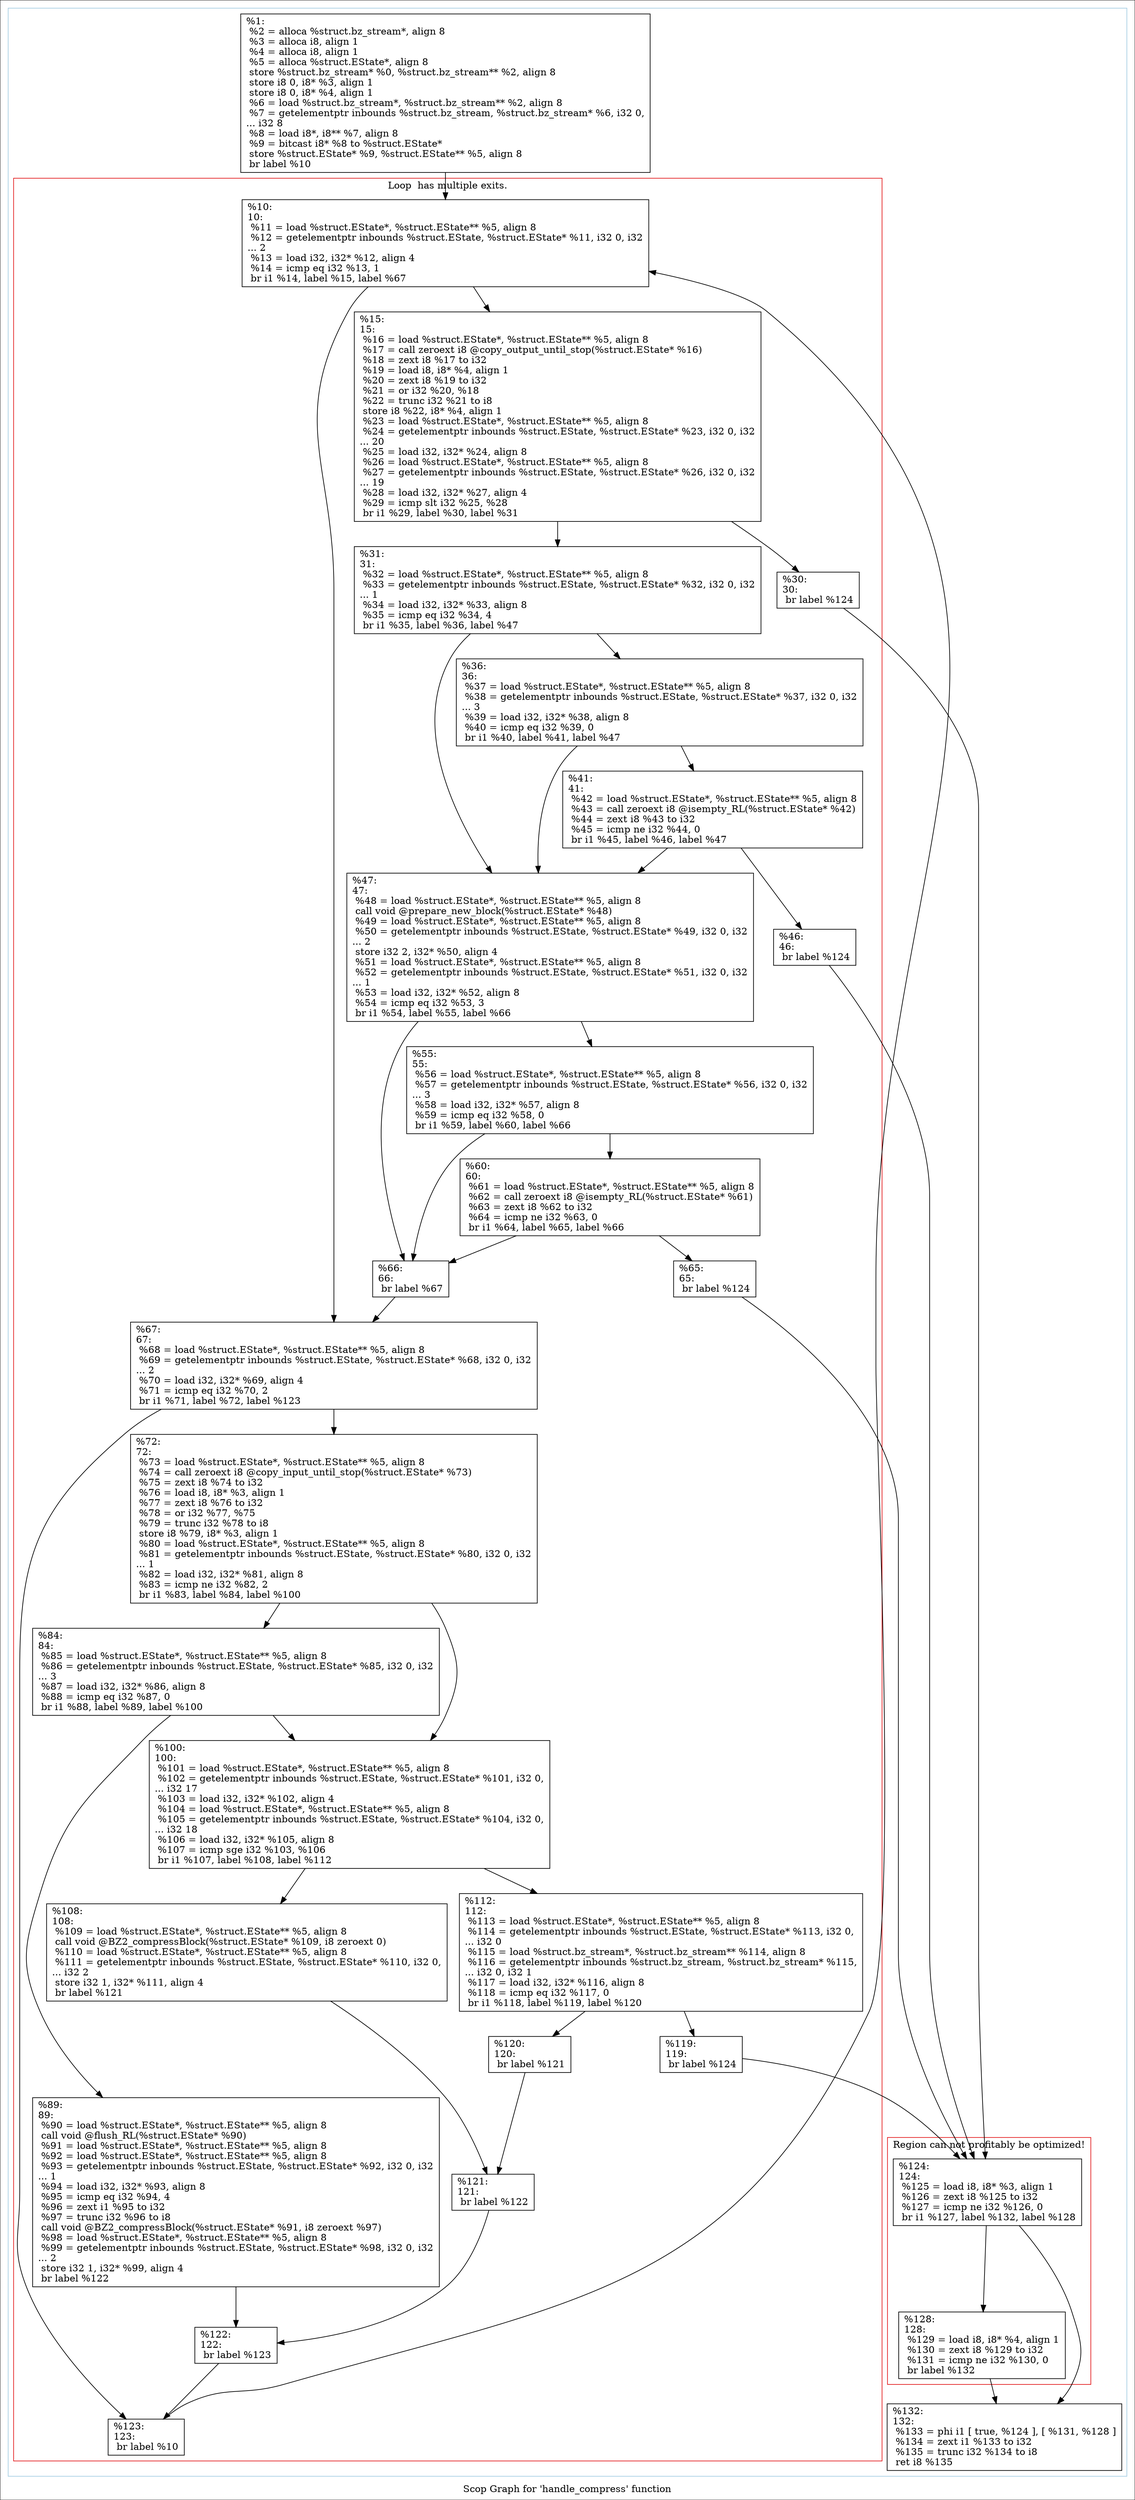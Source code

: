 digraph "Scop Graph for 'handle_compress' function" {
	label="Scop Graph for 'handle_compress' function";

	Node0x27c59d0 [shape=record,label="{%1:\l  %2 = alloca %struct.bz_stream*, align 8\l  %3 = alloca i8, align 1\l  %4 = alloca i8, align 1\l  %5 = alloca %struct.EState*, align 8\l  store %struct.bz_stream* %0, %struct.bz_stream** %2, align 8\l  store i8 0, i8* %3, align 1\l  store i8 0, i8* %4, align 1\l  %6 = load %struct.bz_stream*, %struct.bz_stream** %2, align 8\l  %7 = getelementptr inbounds %struct.bz_stream, %struct.bz_stream* %6, i32 0,\l... i32 8\l  %8 = load i8*, i8** %7, align 8\l  %9 = bitcast i8* %8 to %struct.EState*\l  store %struct.EState* %9, %struct.EState** %5, align 8\l  br label %10\l}"];
	Node0x27c59d0 -> Node0x28df970;
	Node0x28df970 [shape=record,label="{%10:\l10:                                               \l  %11 = load %struct.EState*, %struct.EState** %5, align 8\l  %12 = getelementptr inbounds %struct.EState, %struct.EState* %11, i32 0, i32\l... 2\l  %13 = load i32, i32* %12, align 4\l  %14 = icmp eq i32 %13, 1\l  br i1 %14, label %15, label %67\l}"];
	Node0x28df970 -> Node0x27f5b30;
	Node0x28df970 -> Node0x2807a40;
	Node0x27f5b30 [shape=record,label="{%15:\l15:                                               \l  %16 = load %struct.EState*, %struct.EState** %5, align 8\l  %17 = call zeroext i8 @copy_output_until_stop(%struct.EState* %16)\l  %18 = zext i8 %17 to i32\l  %19 = load i8, i8* %4, align 1\l  %20 = zext i8 %19 to i32\l  %21 = or i32 %20, %18\l  %22 = trunc i32 %21 to i8\l  store i8 %22, i8* %4, align 1\l  %23 = load %struct.EState*, %struct.EState** %5, align 8\l  %24 = getelementptr inbounds %struct.EState, %struct.EState* %23, i32 0, i32\l... 20\l  %25 = load i32, i32* %24, align 8\l  %26 = load %struct.EState*, %struct.EState** %5, align 8\l  %27 = getelementptr inbounds %struct.EState, %struct.EState* %26, i32 0, i32\l... 19\l  %28 = load i32, i32* %27, align 4\l  %29 = icmp slt i32 %25, %28\l  br i1 %29, label %30, label %31\l}"];
	Node0x27f5b30 -> Node0x25e34f0;
	Node0x27f5b30 -> Node0x27d4050;
	Node0x25e34f0 [shape=record,label="{%30:\l30:                                               \l  br label %124\l}"];
	Node0x25e34f0 -> Node0x284d6d0;
	Node0x284d6d0 [shape=record,label="{%124:\l124:                                              \l  %125 = load i8, i8* %3, align 1\l  %126 = zext i8 %125 to i32\l  %127 = icmp ne i32 %126, 0\l  br i1 %127, label %132, label %128\l}"];
	Node0x284d6d0 -> Node0x2846ec0;
	Node0x284d6d0 -> Node0x281ee20;
	Node0x2846ec0 [shape=record,label="{%132:\l132:                                              \l  %133 = phi i1 [ true, %124 ], [ %131, %128 ]\l  %134 = zext i1 %133 to i32\l  %135 = trunc i32 %134 to i8\l  ret i8 %135\l}"];
	Node0x281ee20 [shape=record,label="{%128:\l128:                                              \l  %129 = load i8, i8* %4, align 1\l  %130 = zext i8 %129 to i32\l  %131 = icmp ne i32 %130, 0\l  br label %132\l}"];
	Node0x281ee20 -> Node0x2846ec0;
	Node0x27d4050 [shape=record,label="{%31:\l31:                                               \l  %32 = load %struct.EState*, %struct.EState** %5, align 8\l  %33 = getelementptr inbounds %struct.EState, %struct.EState* %32, i32 0, i32\l... 1\l  %34 = load i32, i32* %33, align 8\l  %35 = icmp eq i32 %34, 4\l  br i1 %35, label %36, label %47\l}"];
	Node0x27d4050 -> Node0x2822700;
	Node0x27d4050 -> Node0x25eba30;
	Node0x2822700 [shape=record,label="{%36:\l36:                                               \l  %37 = load %struct.EState*, %struct.EState** %5, align 8\l  %38 = getelementptr inbounds %struct.EState, %struct.EState* %37, i32 0, i32\l... 3\l  %39 = load i32, i32* %38, align 8\l  %40 = icmp eq i32 %39, 0\l  br i1 %40, label %41, label %47\l}"];
	Node0x2822700 -> Node0x25afd90;
	Node0x2822700 -> Node0x25eba30;
	Node0x25afd90 [shape=record,label="{%41:\l41:                                               \l  %42 = load %struct.EState*, %struct.EState** %5, align 8\l  %43 = call zeroext i8 @isempty_RL(%struct.EState* %42)\l  %44 = zext i8 %43 to i32\l  %45 = icmp ne i32 %44, 0\l  br i1 %45, label %46, label %47\l}"];
	Node0x25afd90 -> Node0x28dcff0;
	Node0x25afd90 -> Node0x25eba30;
	Node0x28dcff0 [shape=record,label="{%46:\l46:                                               \l  br label %124\l}"];
	Node0x28dcff0 -> Node0x284d6d0;
	Node0x25eba30 [shape=record,label="{%47:\l47:                                               \l  %48 = load %struct.EState*, %struct.EState** %5, align 8\l  call void @prepare_new_block(%struct.EState* %48)\l  %49 = load %struct.EState*, %struct.EState** %5, align 8\l  %50 = getelementptr inbounds %struct.EState, %struct.EState* %49, i32 0, i32\l... 2\l  store i32 2, i32* %50, align 4\l  %51 = load %struct.EState*, %struct.EState** %5, align 8\l  %52 = getelementptr inbounds %struct.EState, %struct.EState* %51, i32 0, i32\l... 1\l  %53 = load i32, i32* %52, align 8\l  %54 = icmp eq i32 %53, 3\l  br i1 %54, label %55, label %66\l}"];
	Node0x25eba30 -> Node0x26e7ad0;
	Node0x25eba30 -> Node0x28289b0;
	Node0x26e7ad0 [shape=record,label="{%55:\l55:                                               \l  %56 = load %struct.EState*, %struct.EState** %5, align 8\l  %57 = getelementptr inbounds %struct.EState, %struct.EState* %56, i32 0, i32\l... 3\l  %58 = load i32, i32* %57, align 8\l  %59 = icmp eq i32 %58, 0\l  br i1 %59, label %60, label %66\l}"];
	Node0x26e7ad0 -> Node0x2855940;
	Node0x26e7ad0 -> Node0x28289b0;
	Node0x2855940 [shape=record,label="{%60:\l60:                                               \l  %61 = load %struct.EState*, %struct.EState** %5, align 8\l  %62 = call zeroext i8 @isempty_RL(%struct.EState* %61)\l  %63 = zext i8 %62 to i32\l  %64 = icmp ne i32 %63, 0\l  br i1 %64, label %65, label %66\l}"];
	Node0x2855940 -> Node0x282a030;
	Node0x2855940 -> Node0x28289b0;
	Node0x282a030 [shape=record,label="{%65:\l65:                                               \l  br label %124\l}"];
	Node0x282a030 -> Node0x284d6d0;
	Node0x28289b0 [shape=record,label="{%66:\l66:                                               \l  br label %67\l}"];
	Node0x28289b0 -> Node0x2807a40;
	Node0x2807a40 [shape=record,label="{%67:\l67:                                               \l  %68 = load %struct.EState*, %struct.EState** %5, align 8\l  %69 = getelementptr inbounds %struct.EState, %struct.EState* %68, i32 0, i32\l... 2\l  %70 = load i32, i32* %69, align 4\l  %71 = icmp eq i32 %70, 2\l  br i1 %71, label %72, label %123\l}"];
	Node0x2807a40 -> Node0x283b580;
	Node0x2807a40 -> Node0x284e810;
	Node0x283b580 [shape=record,label="{%72:\l72:                                               \l  %73 = load %struct.EState*, %struct.EState** %5, align 8\l  %74 = call zeroext i8 @copy_input_until_stop(%struct.EState* %73)\l  %75 = zext i8 %74 to i32\l  %76 = load i8, i8* %3, align 1\l  %77 = zext i8 %76 to i32\l  %78 = or i32 %77, %75\l  %79 = trunc i32 %78 to i8\l  store i8 %79, i8* %3, align 1\l  %80 = load %struct.EState*, %struct.EState** %5, align 8\l  %81 = getelementptr inbounds %struct.EState, %struct.EState* %80, i32 0, i32\l... 1\l  %82 = load i32, i32* %81, align 8\l  %83 = icmp ne i32 %82, 2\l  br i1 %83, label %84, label %100\l}"];
	Node0x283b580 -> Node0x27ccb90;
	Node0x283b580 -> Node0x2825340;
	Node0x27ccb90 [shape=record,label="{%84:\l84:                                               \l  %85 = load %struct.EState*, %struct.EState** %5, align 8\l  %86 = getelementptr inbounds %struct.EState, %struct.EState* %85, i32 0, i32\l... 3\l  %87 = load i32, i32* %86, align 8\l  %88 = icmp eq i32 %87, 0\l  br i1 %88, label %89, label %100\l}"];
	Node0x27ccb90 -> Node0x27fcb50;
	Node0x27ccb90 -> Node0x2825340;
	Node0x27fcb50 [shape=record,label="{%89:\l89:                                               \l  %90 = load %struct.EState*, %struct.EState** %5, align 8\l  call void @flush_RL(%struct.EState* %90)\l  %91 = load %struct.EState*, %struct.EState** %5, align 8\l  %92 = load %struct.EState*, %struct.EState** %5, align 8\l  %93 = getelementptr inbounds %struct.EState, %struct.EState* %92, i32 0, i32\l... 1\l  %94 = load i32, i32* %93, align 8\l  %95 = icmp eq i32 %94, 4\l  %96 = zext i1 %95 to i32\l  %97 = trunc i32 %96 to i8\l  call void @BZ2_compressBlock(%struct.EState* %91, i8 zeroext %97)\l  %98 = load %struct.EState*, %struct.EState** %5, align 8\l  %99 = getelementptr inbounds %struct.EState, %struct.EState* %98, i32 0, i32\l... 2\l  store i32 1, i32* %99, align 4\l  br label %122\l}"];
	Node0x27fcb50 -> Node0x28142b0;
	Node0x28142b0 [shape=record,label="{%122:\l122:                                              \l  br label %123\l}"];
	Node0x28142b0 -> Node0x284e810;
	Node0x284e810 [shape=record,label="{%123:\l123:                                              \l  br label %10\l}"];
	Node0x284e810 -> Node0x28df970[constraint=false];
	Node0x2825340 [shape=record,label="{%100:\l100:                                              \l  %101 = load %struct.EState*, %struct.EState** %5, align 8\l  %102 = getelementptr inbounds %struct.EState, %struct.EState* %101, i32 0,\l... i32 17\l  %103 = load i32, i32* %102, align 4\l  %104 = load %struct.EState*, %struct.EState** %5, align 8\l  %105 = getelementptr inbounds %struct.EState, %struct.EState* %104, i32 0,\l... i32 18\l  %106 = load i32, i32* %105, align 8\l  %107 = icmp sge i32 %103, %106\l  br i1 %107, label %108, label %112\l}"];
	Node0x2825340 -> Node0x2832e20;
	Node0x2825340 -> Node0x27a6fb0;
	Node0x2832e20 [shape=record,label="{%108:\l108:                                              \l  %109 = load %struct.EState*, %struct.EState** %5, align 8\l  call void @BZ2_compressBlock(%struct.EState* %109, i8 zeroext 0)\l  %110 = load %struct.EState*, %struct.EState** %5, align 8\l  %111 = getelementptr inbounds %struct.EState, %struct.EState* %110, i32 0,\l... i32 2\l  store i32 1, i32* %111, align 4\l  br label %121\l}"];
	Node0x2832e20 -> Node0x2861290;
	Node0x2861290 [shape=record,label="{%121:\l121:                                              \l  br label %122\l}"];
	Node0x2861290 -> Node0x28142b0;
	Node0x27a6fb0 [shape=record,label="{%112:\l112:                                              \l  %113 = load %struct.EState*, %struct.EState** %5, align 8\l  %114 = getelementptr inbounds %struct.EState, %struct.EState* %113, i32 0,\l... i32 0\l  %115 = load %struct.bz_stream*, %struct.bz_stream** %114, align 8\l  %116 = getelementptr inbounds %struct.bz_stream, %struct.bz_stream* %115,\l... i32 0, i32 1\l  %117 = load i32, i32* %116, align 8\l  %118 = icmp eq i32 %117, 0\l  br i1 %118, label %119, label %120\l}"];
	Node0x27a6fb0 -> Node0x273b720;
	Node0x27a6fb0 -> Node0x284e970;
	Node0x273b720 [shape=record,label="{%119:\l119:                                              \l  br label %124\l}"];
	Node0x273b720 -> Node0x284d6d0;
	Node0x284e970 [shape=record,label="{%120:\l120:                                              \l  br label %121\l}"];
	Node0x284e970 -> Node0x2861290;
	colorscheme = "paired12"
        subgraph cluster_0x29122a0 {
          label = "";
          style = solid;
          color = 1
          subgraph cluster_0x28ede50 {
            label = "Loop  has multiple exits.";
            style = solid;
            color = 6
            Node0x28df970;
            Node0x27f5b30;
            Node0x25e34f0;
            Node0x27d4050;
            Node0x2822700;
            Node0x25afd90;
            Node0x28dcff0;
            Node0x25eba30;
            Node0x26e7ad0;
            Node0x2855940;
            Node0x282a030;
            Node0x28289b0;
            Node0x2807a40;
            Node0x283b580;
            Node0x27ccb90;
            Node0x27fcb50;
            Node0x28142b0;
            Node0x284e810;
            Node0x2825340;
            Node0x2832e20;
            Node0x2861290;
            Node0x27a6fb0;
            Node0x273b720;
            Node0x284e970;
          }
          subgraph cluster_0x2970f80 {
            label = "Region can not profitably be optimized!";
            style = solid;
            color = 6
            Node0x284d6d0;
            Node0x281ee20;
          }
          Node0x27c59d0;
          Node0x2846ec0;
        }
}
